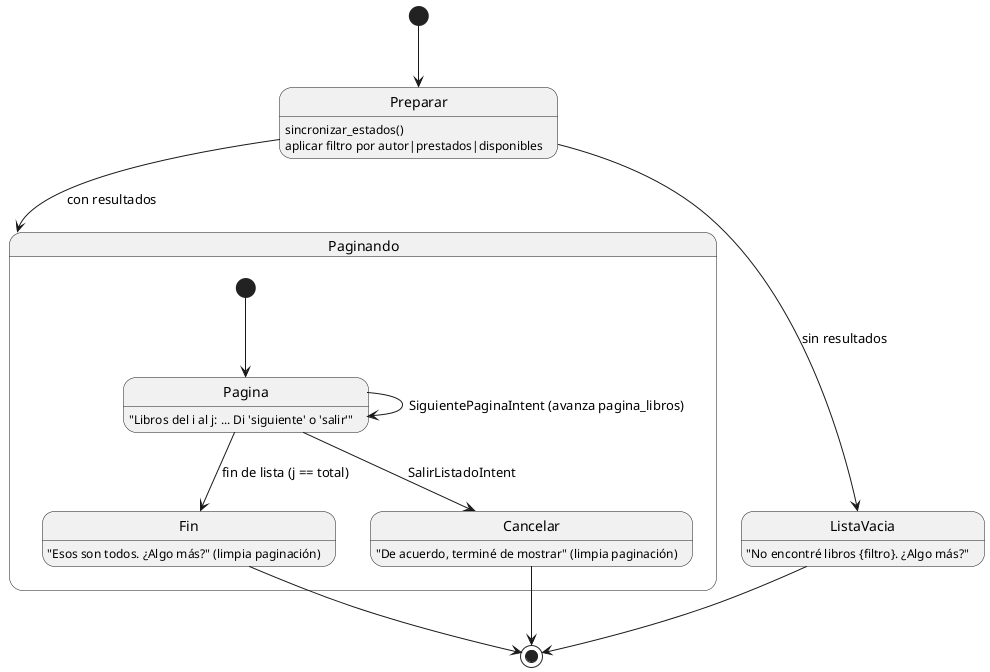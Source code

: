 @startuml Listar
    ' ListarLibros – Filtros y paginación (LIBROS_POR_PAGINA=10)
    skinparam shadowing false

    [*] --> Preparar
    Preparar : sincronizar_estados()
    Preparar : aplicar filtro por autor|prestados|disponibles
    Preparar --> ListaVacia : sin resultados
    Preparar --> Paginando : con resultados

    ListaVacia : "No encontré libros {filtro}. ¿Algo más?"
    ListaVacia --> [*]

    state Paginando {
    [*] --> Pagina
    Pagina : "Libros del i al j: ... Di 'siguiente' o 'salir'"
    Pagina --> Pagina : SiguientePaginaIntent (avanza pagina_libros)
    Pagina --> Fin : fin de lista (j == total)
    Pagina --> Cancelar : SalirListadoIntent
    }

    Fin : "Esos son todos. ¿Algo más?" (limpia paginación)
    Fin --> [*]

    Cancelar : "De acuerdo, terminé de mostrar" (limpia paginación)
    Cancelar --> [*]
@enduml
